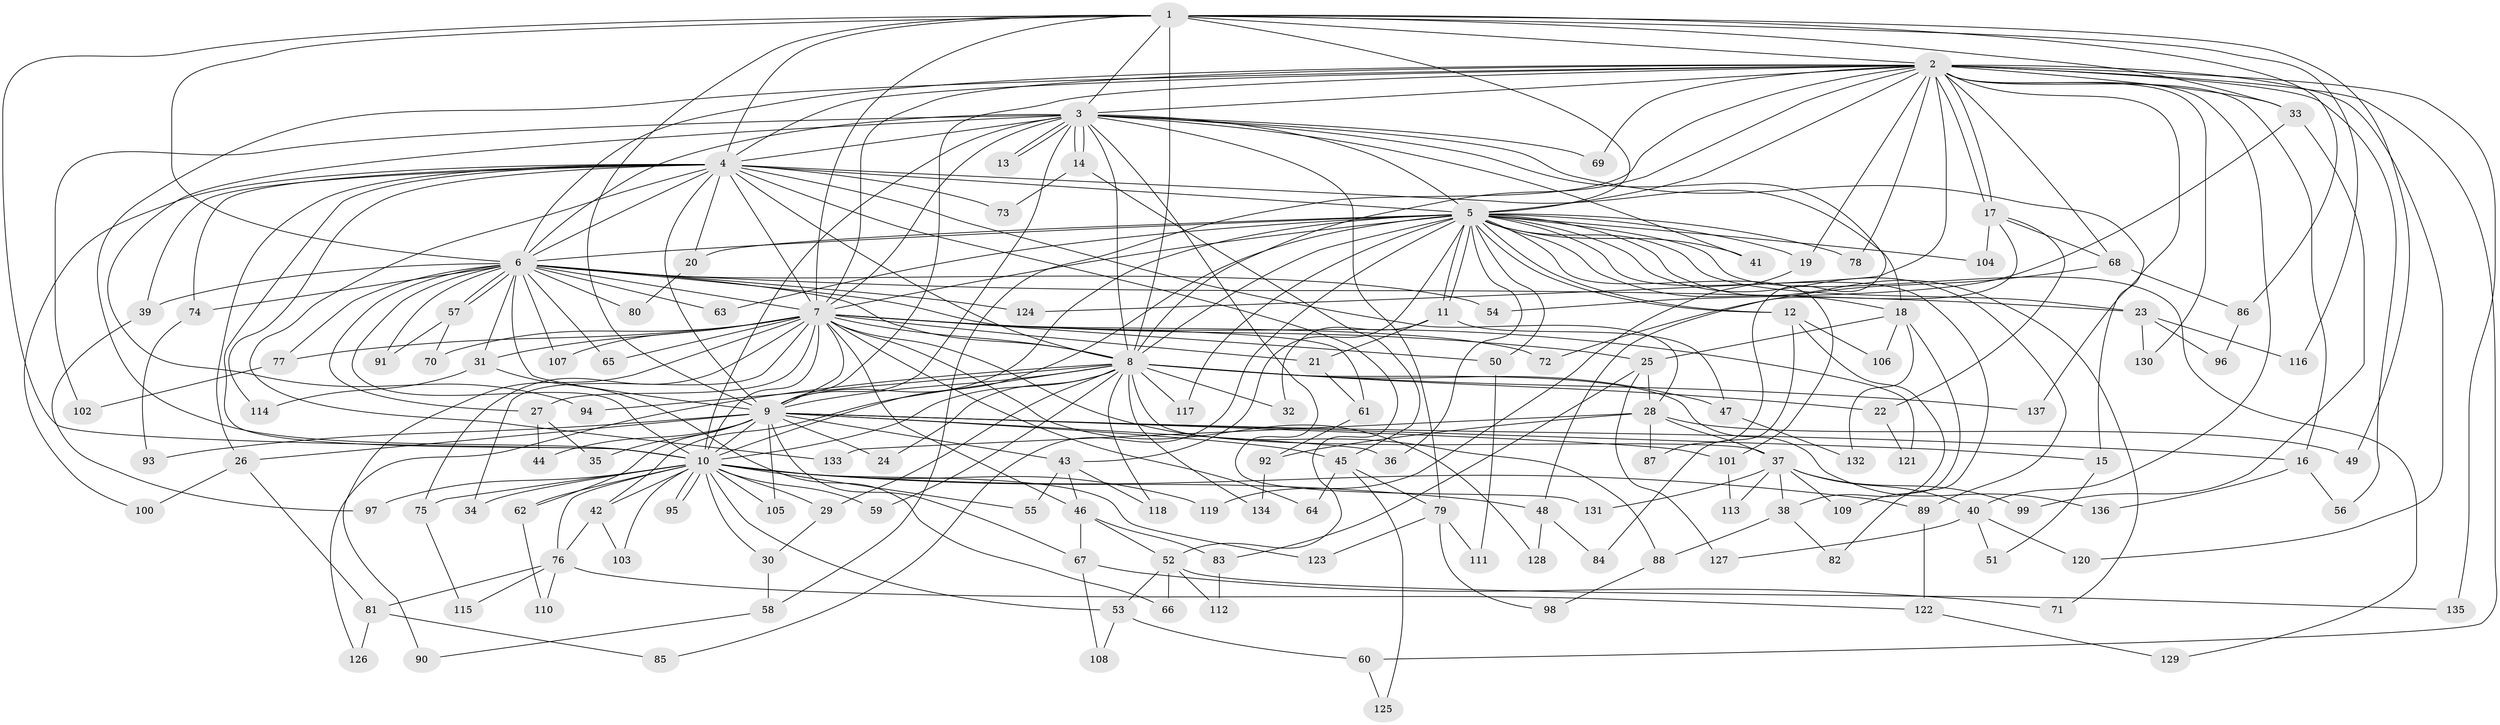 // Generated by graph-tools (version 1.1) at 2025/14/03/09/25 04:14:18]
// undirected, 137 vertices, 299 edges
graph export_dot {
graph [start="1"]
  node [color=gray90,style=filled];
  1;
  2;
  3;
  4;
  5;
  6;
  7;
  8;
  9;
  10;
  11;
  12;
  13;
  14;
  15;
  16;
  17;
  18;
  19;
  20;
  21;
  22;
  23;
  24;
  25;
  26;
  27;
  28;
  29;
  30;
  31;
  32;
  33;
  34;
  35;
  36;
  37;
  38;
  39;
  40;
  41;
  42;
  43;
  44;
  45;
  46;
  47;
  48;
  49;
  50;
  51;
  52;
  53;
  54;
  55;
  56;
  57;
  58;
  59;
  60;
  61;
  62;
  63;
  64;
  65;
  66;
  67;
  68;
  69;
  70;
  71;
  72;
  73;
  74;
  75;
  76;
  77;
  78;
  79;
  80;
  81;
  82;
  83;
  84;
  85;
  86;
  87;
  88;
  89;
  90;
  91;
  92;
  93;
  94;
  95;
  96;
  97;
  98;
  99;
  100;
  101;
  102;
  103;
  104;
  105;
  106;
  107;
  108;
  109;
  110;
  111;
  112;
  113;
  114;
  115;
  116;
  117;
  118;
  119;
  120;
  121;
  122;
  123;
  124;
  125;
  126;
  127;
  128;
  129;
  130;
  131;
  132;
  133;
  134;
  135;
  136;
  137;
  1 -- 2;
  1 -- 3;
  1 -- 4;
  1 -- 5;
  1 -- 6;
  1 -- 7;
  1 -- 8;
  1 -- 9;
  1 -- 10;
  1 -- 33;
  1 -- 49;
  1 -- 86;
  1 -- 116;
  2 -- 3;
  2 -- 4;
  2 -- 5;
  2 -- 6;
  2 -- 7;
  2 -- 8;
  2 -- 9;
  2 -- 10;
  2 -- 16;
  2 -- 17;
  2 -- 17;
  2 -- 19;
  2 -- 33;
  2 -- 40;
  2 -- 56;
  2 -- 58;
  2 -- 60;
  2 -- 68;
  2 -- 69;
  2 -- 78;
  2 -- 120;
  2 -- 124;
  2 -- 130;
  2 -- 135;
  2 -- 137;
  3 -- 4;
  3 -- 5;
  3 -- 6;
  3 -- 7;
  3 -- 8;
  3 -- 9;
  3 -- 10;
  3 -- 13;
  3 -- 13;
  3 -- 14;
  3 -- 14;
  3 -- 15;
  3 -- 41;
  3 -- 69;
  3 -- 79;
  3 -- 87;
  3 -- 94;
  3 -- 102;
  3 -- 131;
  4 -- 5;
  4 -- 6;
  4 -- 7;
  4 -- 8;
  4 -- 9;
  4 -- 10;
  4 -- 18;
  4 -- 20;
  4 -- 26;
  4 -- 28;
  4 -- 39;
  4 -- 52;
  4 -- 73;
  4 -- 74;
  4 -- 100;
  4 -- 114;
  4 -- 133;
  5 -- 6;
  5 -- 7;
  5 -- 8;
  5 -- 9;
  5 -- 10;
  5 -- 11;
  5 -- 11;
  5 -- 12;
  5 -- 12;
  5 -- 18;
  5 -- 19;
  5 -- 20;
  5 -- 23;
  5 -- 36;
  5 -- 41;
  5 -- 43;
  5 -- 50;
  5 -- 63;
  5 -- 71;
  5 -- 78;
  5 -- 82;
  5 -- 85;
  5 -- 89;
  5 -- 101;
  5 -- 104;
  5 -- 117;
  5 -- 129;
  6 -- 7;
  6 -- 8;
  6 -- 9;
  6 -- 10;
  6 -- 23;
  6 -- 27;
  6 -- 31;
  6 -- 39;
  6 -- 54;
  6 -- 57;
  6 -- 57;
  6 -- 61;
  6 -- 63;
  6 -- 65;
  6 -- 74;
  6 -- 77;
  6 -- 80;
  6 -- 91;
  6 -- 107;
  6 -- 124;
  7 -- 8;
  7 -- 9;
  7 -- 10;
  7 -- 21;
  7 -- 25;
  7 -- 27;
  7 -- 31;
  7 -- 34;
  7 -- 46;
  7 -- 50;
  7 -- 64;
  7 -- 65;
  7 -- 70;
  7 -- 72;
  7 -- 75;
  7 -- 77;
  7 -- 88;
  7 -- 90;
  7 -- 107;
  7 -- 121;
  7 -- 128;
  8 -- 9;
  8 -- 10;
  8 -- 22;
  8 -- 24;
  8 -- 29;
  8 -- 32;
  8 -- 37;
  8 -- 42;
  8 -- 47;
  8 -- 59;
  8 -- 94;
  8 -- 117;
  8 -- 118;
  8 -- 126;
  8 -- 134;
  8 -- 136;
  8 -- 137;
  9 -- 10;
  9 -- 15;
  9 -- 16;
  9 -- 24;
  9 -- 26;
  9 -- 35;
  9 -- 36;
  9 -- 43;
  9 -- 44;
  9 -- 45;
  9 -- 62;
  9 -- 67;
  9 -- 93;
  9 -- 101;
  9 -- 105;
  10 -- 29;
  10 -- 30;
  10 -- 34;
  10 -- 42;
  10 -- 48;
  10 -- 53;
  10 -- 55;
  10 -- 59;
  10 -- 62;
  10 -- 75;
  10 -- 76;
  10 -- 89;
  10 -- 95;
  10 -- 95;
  10 -- 97;
  10 -- 103;
  10 -- 105;
  10 -- 119;
  10 -- 123;
  11 -- 21;
  11 -- 32;
  11 -- 47;
  12 -- 38;
  12 -- 84;
  12 -- 106;
  14 -- 45;
  14 -- 73;
  15 -- 51;
  16 -- 56;
  16 -- 136;
  17 -- 22;
  17 -- 48;
  17 -- 68;
  17 -- 104;
  18 -- 25;
  18 -- 106;
  18 -- 109;
  18 -- 132;
  19 -- 119;
  20 -- 80;
  21 -- 61;
  22 -- 121;
  23 -- 96;
  23 -- 116;
  23 -- 130;
  25 -- 28;
  25 -- 83;
  25 -- 127;
  26 -- 81;
  26 -- 100;
  27 -- 35;
  27 -- 44;
  28 -- 37;
  28 -- 49;
  28 -- 87;
  28 -- 92;
  28 -- 133;
  29 -- 30;
  30 -- 58;
  31 -- 66;
  31 -- 114;
  33 -- 54;
  33 -- 99;
  37 -- 38;
  37 -- 40;
  37 -- 99;
  37 -- 109;
  37 -- 113;
  37 -- 131;
  38 -- 82;
  38 -- 88;
  39 -- 97;
  40 -- 51;
  40 -- 120;
  40 -- 127;
  42 -- 76;
  42 -- 103;
  43 -- 46;
  43 -- 55;
  43 -- 118;
  45 -- 64;
  45 -- 79;
  45 -- 125;
  46 -- 52;
  46 -- 67;
  46 -- 83;
  47 -- 132;
  48 -- 84;
  48 -- 128;
  50 -- 111;
  52 -- 53;
  52 -- 66;
  52 -- 112;
  52 -- 135;
  53 -- 60;
  53 -- 108;
  57 -- 70;
  57 -- 91;
  58 -- 90;
  60 -- 125;
  61 -- 92;
  62 -- 110;
  67 -- 71;
  67 -- 108;
  68 -- 72;
  68 -- 86;
  74 -- 93;
  75 -- 115;
  76 -- 81;
  76 -- 110;
  76 -- 115;
  76 -- 122;
  77 -- 102;
  79 -- 98;
  79 -- 111;
  79 -- 123;
  81 -- 85;
  81 -- 126;
  83 -- 112;
  86 -- 96;
  88 -- 98;
  89 -- 122;
  92 -- 134;
  101 -- 113;
  122 -- 129;
}
